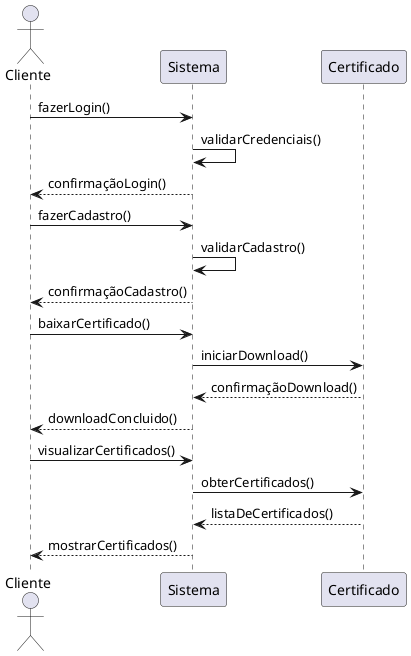 @startuml
actor Cliente

Cliente -> Sistema : fazerLogin()
Sistema -> Sistema : validarCredenciais()
Sistema --> Cliente : confirmaçãoLogin()

Cliente -> Sistema : fazerCadastro()
Sistema -> Sistema : validarCadastro()
Sistema --> Cliente : confirmaçãoCadastro()

Cliente -> Sistema : baixarCertificado()
Sistema -> Certificado : iniciarDownload()
Certificado --> Sistema : confirmaçãoDownload()
Sistema --> Cliente : downloadConcluido()

Cliente -> Sistema : visualizarCertificados()
Sistema -> Certificado : obterCertificados()
Certificado --> Sistema : listaDeCertificados()
Sistema --> Cliente : mostrarCertificados()

@enduml